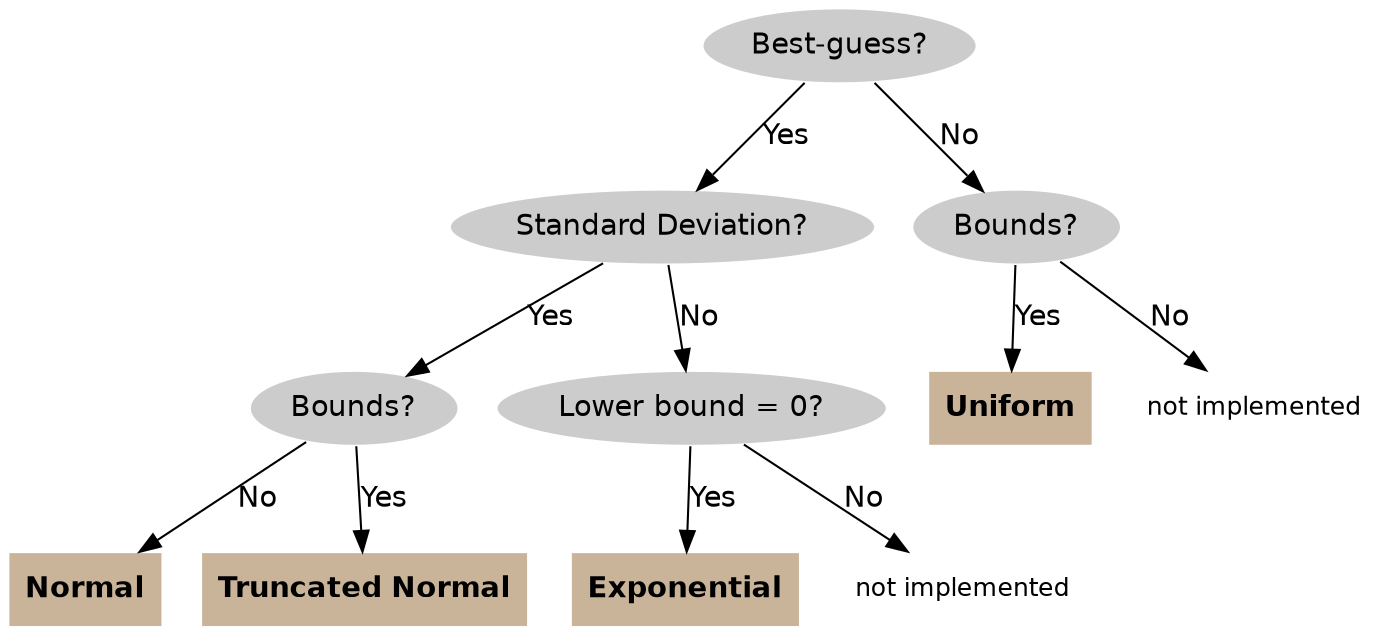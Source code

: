 digraph DecisionTree {

  node[shape = "ellipse", fontname="Helvetica", fillcolor="grey80",
  style = "filled", color="white"]
  mean[label = "Best-guess?"]
  sd[label = "Standard Deviation?"]
  AorB[label = "Bounds?"]
  AandB[label = "Bounds?"]
  A[label = "Lower bound = 0?"]

node[shape = "polygon", fontname="Helvetica-bold", fillcolor="#c9b499",
  style = "filled", color="white"]
  norm[label = "Normal"]
  exp[label = "Exponential"]
  unif[label = "Uniform"]
  truncnorm[label = "Truncated Normal"]

  node[color = "white",fillcolor="white", fontname="Helvetica", fontsize= 12]
  X1[label = "not implemented"]
  X2[label = "not implemented"]

  edge[fontname="Helvetica"]
  mean -> sd [label = "Yes"]
  sd -> AorB [label = "Yes"]
  AandB -> unif [label = "Yes"]
  AorB -> truncnorm [label = "Yes"]
  A -> exp [label = "Yes"]
  mean -> AandB [label = "No"]
  sd -> A [label = "No"]
  AandB -> X1 [label = "No"]
  A -> X2 [label = "No"]
  AorB -> norm [label = "No"]



}
